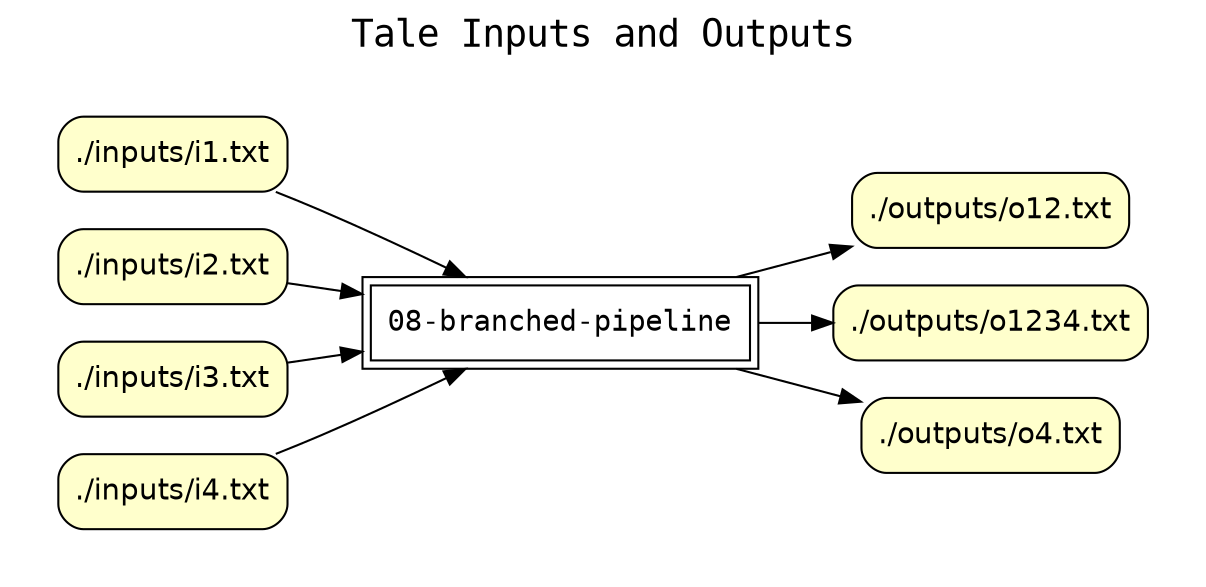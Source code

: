 
# Run ID: http://wholetale.org/tale2035/version_1021/run_1119#
digraph wt_run {
rankdir=LR

# graph title
fontname=Courier; fontsize=18; labelloc=t
label="Tale Inputs and Outputs"

# the tale run
node[shape=box style="filled" fillcolor="#FFFFFF" peripheries=2 fontname=Courier]
"http://wholetale.org/tale2035/version_1021/run_1119#" [label="08-branched-pipeline"]

# output files
subgraph cluster_outputs { label=""; color=white; penwidth=0
subgraph cluster_outputs_inner { label=""; color=white
node[shape=box style="rounded,filled" fillcolor="#FFFFCC" peripheries=1 fontname=Helvetica]
"http://wholetale.org/tale_2035/version_1021/run_1119#data_file_i29" [label="./outputs/o12.txt"]
"http://wholetale.org/tale_2035/version_1021/run_1119#data_file_i30" [label="./outputs/o1234.txt"]
"http://wholetale.org/tale_2035/version_1021/run_1119#data_file_i31" [label="./outputs/o4.txt"]
}}
"http://wholetale.org/tale2035/version_1021/run_1119#" -> "http://wholetale.org/tale_2035/version_1021/run_1119#data_file_i29"
"http://wholetale.org/tale2035/version_1021/run_1119#" -> "http://wholetale.org/tale_2035/version_1021/run_1119#data_file_i30"
"http://wholetale.org/tale2035/version_1021/run_1119#" -> "http://wholetale.org/tale_2035/version_1021/run_1119#data_file_i31"

# input files
subgraph cluster_inputs { label=""; color=white; penwidth=0
subgraph cluster_inputs_inner { label=""; color=white
node[shape=box style="rounded,filled" fillcolor="#FFFFCC" peripheries=1 fontname=Helvetica]
"http://wholetale.org/tale_2035/version_1021/run_1119#data_file_i23" [label="./inputs/i1.txt"]
"http://wholetale.org/tale_2035/version_1021/run_1119#data_file_i24" [label="./inputs/i2.txt"]
"http://wholetale.org/tale_2035/version_1021/run_1119#data_file_i26" [label="./inputs/i3.txt"]
"http://wholetale.org/tale_2035/version_1021/run_1119#data_file_i28" [label="./inputs/i4.txt"]
}}
"http://wholetale.org/tale_2035/version_1021/run_1119#data_file_i23" -> "http://wholetale.org/tale2035/version_1021/run_1119#"
"http://wholetale.org/tale_2035/version_1021/run_1119#data_file_i24" -> "http://wholetale.org/tale2035/version_1021/run_1119#"
"http://wholetale.org/tale_2035/version_1021/run_1119#data_file_i26" -> "http://wholetale.org/tale2035/version_1021/run_1119#"
"http://wholetale.org/tale_2035/version_1021/run_1119#data_file_i28" -> "http://wholetale.org/tale2035/version_1021/run_1119#"
}
